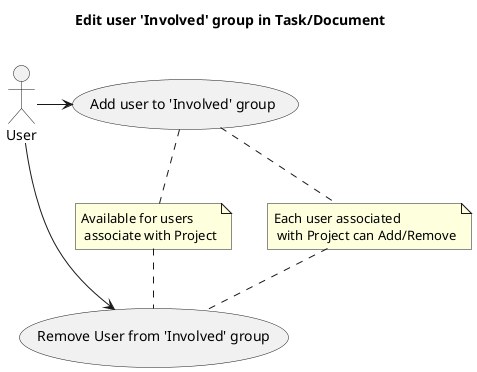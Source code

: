 @startuml
'https://plantuml.com/use-case-diagram
'left to right direction
title Edit user 'Involved' group in Task/Document \n


(Add user to 'Involved' group) as (Add)
(Remove User from 'Involved' group) as (Remove)

User -> (Add)
User --> (Remove)

note "Available for users\n associate with Project" as N1
(Add) .. N1
N1 .. (Remove)

note "Each user associated \n with Project can Add/Remove" as N2
(Add) .. N2
N2 .. (Remove)
@enduml

